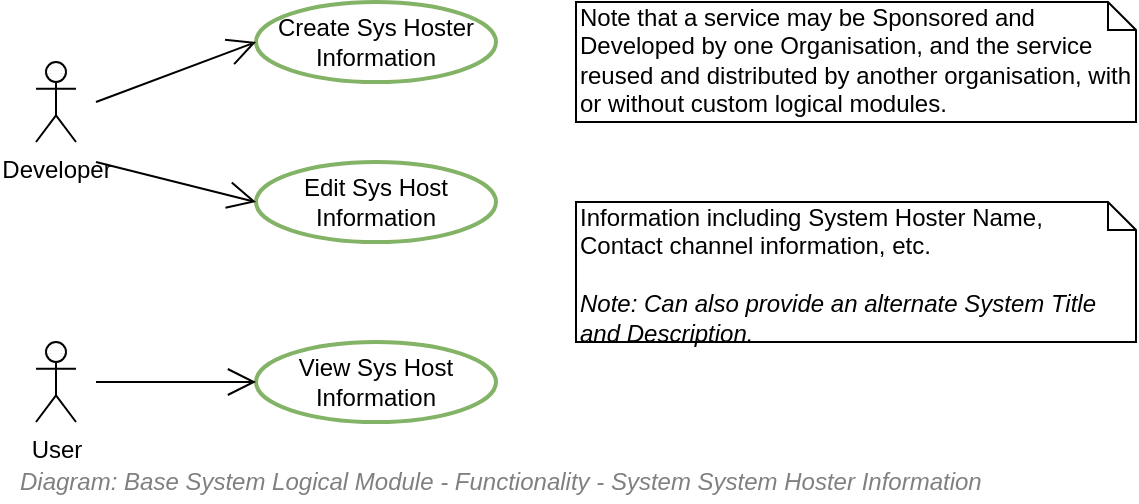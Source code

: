 <mxfile compressed="false" version="18.0.8" type="google">
  <diagram id="gWLzc8HoWrIiA_OTBhHQ" name="Functionality/System Logical Module/Reseller Information">
    <mxGraphModel grid="1" page="1" gridSize="10" guides="1" tooltips="1" connect="1" arrows="1" fold="1" pageScale="1" pageWidth="827" pageHeight="1169" math="0" shadow="0">
      <root>
        <mxCell id="sBA49_EScaN9L8MnfF1u-0" />
        <mxCell id="mp-YWVq82NQ0kQUVbtlE-1" value="Notes" parent="sBA49_EScaN9L8MnfF1u-0" />
        <mxCell id="mp-YWVq82NQ0kQUVbtlE-0" value="Information including System Hoster Name, &lt;br&gt;Contact channel information, etc.&lt;br&gt;&lt;br&gt;&lt;i&gt;Note: Can also provide an alternate System Title and Description.&lt;/i&gt;" style="shape=note;whiteSpace=wrap;html=1;size=14;verticalAlign=top;align=left;spacingTop=-6;strokeWidth=1;fillColor=none;fontSize=12;" parent="mp-YWVq82NQ0kQUVbtlE-1" vertex="1">
          <mxGeometry x="400" y="300" width="280" height="70" as="geometry" />
        </mxCell>
        <mxCell id="3LA0_RX8NiAufR82tXQC-1" value="Note that a service may be Sponsored and Developed by one Organisation, and the service reused and distributed by another organisation, with or without custom logical modules." style="shape=note;whiteSpace=wrap;html=1;size=14;verticalAlign=top;align=left;spacingTop=-6;strokeWidth=1;fillColor=none;fontSize=12;" parent="mp-YWVq82NQ0kQUVbtlE-1" vertex="1">
          <mxGeometry x="400" y="200" width="280" height="60" as="geometry" />
        </mxCell>
        <mxCell id="SFFmcM6Vrw80OzDwDq3C-1" value="Diagram/Use Cases" parent="sBA49_EScaN9L8MnfF1u-0" />
        <mxCell id="sBA49_EScaN9L8MnfF1u-4" value="Edit Sys Host&lt;br style=&quot;font-size: 12px&quot;&gt;Information" style="ellipse;whiteSpace=wrap;html=1;comic=1;strokeColor=#82b366;strokeWidth=2;fillColor=none;fontSize=12;align=center;" parent="SFFmcM6Vrw80OzDwDq3C-1" vertex="1">
          <mxGeometry x="240" y="280" width="120" height="40" as="geometry" />
        </mxCell>
        <mxCell id="sBA49_EScaN9L8MnfF1u-5" value="Create Sys Hoster&lt;br style=&quot;font-size: 12px&quot;&gt;Information" style="ellipse;whiteSpace=wrap;html=1;comic=1;strokeColor=#82b366;strokeWidth=2;fillColor=none;fontSize=12;align=center;" parent="SFFmcM6Vrw80OzDwDq3C-1" vertex="1">
          <mxGeometry x="240" y="200" width="120" height="40" as="geometry" />
        </mxCell>
        <mxCell id="sBA49_EScaN9L8MnfF1u-6" value="View Sys Host&lt;br style=&quot;font-size: 12px&quot;&gt;Information" style="ellipse;whiteSpace=wrap;html=1;comic=1;strokeColor=#82b366;strokeWidth=2;fillColor=none;fontSize=12;align=center;" parent="SFFmcM6Vrw80OzDwDq3C-1" vertex="1">
          <mxGeometry x="240" y="370" width="120" height="40" as="geometry" />
        </mxCell>
        <mxCell id="sBA49_EScaN9L8MnfF1u-7" value="Developer" style="shape=umlActor;verticalLabelPosition=bottom;labelBackgroundColor=#ffffff;verticalAlign=top;html=1;comic=0;strokeColor=#000000;strokeWidth=1;fillColor=none;gradientColor=#ffffff;fontSize=12;align=center;" parent="SFFmcM6Vrw80OzDwDq3C-1" vertex="1">
          <mxGeometry x="130" y="230" width="20" height="40" as="geometry" />
        </mxCell>
        <mxCell id="sBA49_EScaN9L8MnfF1u-8" value="User" style="shape=umlActor;verticalLabelPosition=bottom;labelBackgroundColor=#ffffff;verticalAlign=top;html=1;comic=0;strokeColor=#000000;strokeWidth=1;fillColor=none;gradientColor=#ffffff;fontSize=12;align=center;" parent="SFFmcM6Vrw80OzDwDq3C-1" vertex="1">
          <mxGeometry x="130" y="370" width="20" height="40" as="geometry" />
        </mxCell>
        <mxCell id="sBA49_EScaN9L8MnfF1u-9" value="" style="endArrow=open;endFill=1;endSize=12;html=1;strokeColor=#000000;fontSize=12;entryX=0;entryY=0.5;entryDx=0;entryDy=0;" parent="SFFmcM6Vrw80OzDwDq3C-1" target="sBA49_EScaN9L8MnfF1u-5" edge="1">
          <mxGeometry width="160" relative="1" as="geometry">
            <mxPoint x="160" y="250" as="sourcePoint" />
            <mxPoint x="320" y="310" as="targetPoint" />
          </mxGeometry>
        </mxCell>
        <mxCell id="sBA49_EScaN9L8MnfF1u-10" value="" style="endArrow=open;endFill=1;endSize=12;html=1;strokeColor=#000000;fontSize=12;entryX=0;entryY=0.5;entryDx=0;entryDy=0;" parent="SFFmcM6Vrw80OzDwDq3C-1" target="sBA49_EScaN9L8MnfF1u-4" edge="1">
          <mxGeometry width="160" relative="1" as="geometry">
            <mxPoint x="160" y="280" as="sourcePoint" />
            <mxPoint x="240" y="290" as="targetPoint" />
          </mxGeometry>
        </mxCell>
        <mxCell id="sBA49_EScaN9L8MnfF1u-11" value="" style="endArrow=open;endFill=1;endSize=12;html=1;strokeColor=#000000;fontSize=12;entryX=0;entryY=0.5;entryDx=0;entryDy=0;" parent="SFFmcM6Vrw80OzDwDq3C-1" target="sBA49_EScaN9L8MnfF1u-6" edge="1">
          <mxGeometry width="160" relative="1" as="geometry">
            <mxPoint x="160" y="390" as="sourcePoint" />
            <mxPoint x="240" y="280" as="targetPoint" />
          </mxGeometry>
        </mxCell>
        <mxCell id="M9pi6jsFhLkaiY4Z7a9P-0" value="Title/Diagram" parent="sBA49_EScaN9L8MnfF1u-0" />
        <mxCell id="M9pi6jsFhLkaiY4Z7a9P-1" value="&lt;font style=&quot;font-size: 12px&quot;&gt;&lt;span style=&quot;font-size: 12px&quot;&gt;Diagram: Base System Logical Module - Functionality -&amp;nbsp;&lt;/span&gt;System System Hoster Information&lt;/font&gt;" style="text;strokeColor=none;fillColor=none;html=1;fontSize=12;fontStyle=2;verticalAlign=middle;align=left;shadow=0;glass=0;comic=0;opacity=30;fontColor=#808080;" parent="M9pi6jsFhLkaiY4Z7a9P-0" vertex="1">
          <mxGeometry x="120" y="430" width="520" height="20" as="geometry" />
        </mxCell>
        <mxCell id="sBA49_EScaN9L8MnfF1u-1" value="About" parent="sBA49_EScaN9L8MnfF1u-0" />
        <UserObject label="" tooltip="ABOUT&#xa;&#xa;Reseller information is obviously not apparently needed for most enterprise systems -- but it is actually useful if a lead agency is the Sponsor, but the system is being delivered by multiple agencies. &#xa;You present the Reseller information in Dialogues (as oppossed to the Sponsor)." id="pTDRF1BALwYRada9AKk5-0">
          <mxCell style="shape=image;html=1;verticalAlign=top;verticalLabelPosition=bottom;labelBackgroundColor=#ffffff;imageAspect=0;aspect=fixed;image=https://cdn1.iconfinder.com/data/icons/hawcons/32/699014-icon-28-information-128.png;shadow=0;dashed=0;fontFamily=Helvetica;fontSize=12;fontColor=#000000;align=center;strokeColor=#000000;fillColor=#505050;dashPattern=1 1;" parent="sBA49_EScaN9L8MnfF1u-1" vertex="1">
            <mxGeometry x="660" y="430" width="20" height="20" as="geometry" />
          </mxCell>
        </UserObject>
      </root>
    </mxGraphModel>
  </diagram>
</mxfile>
